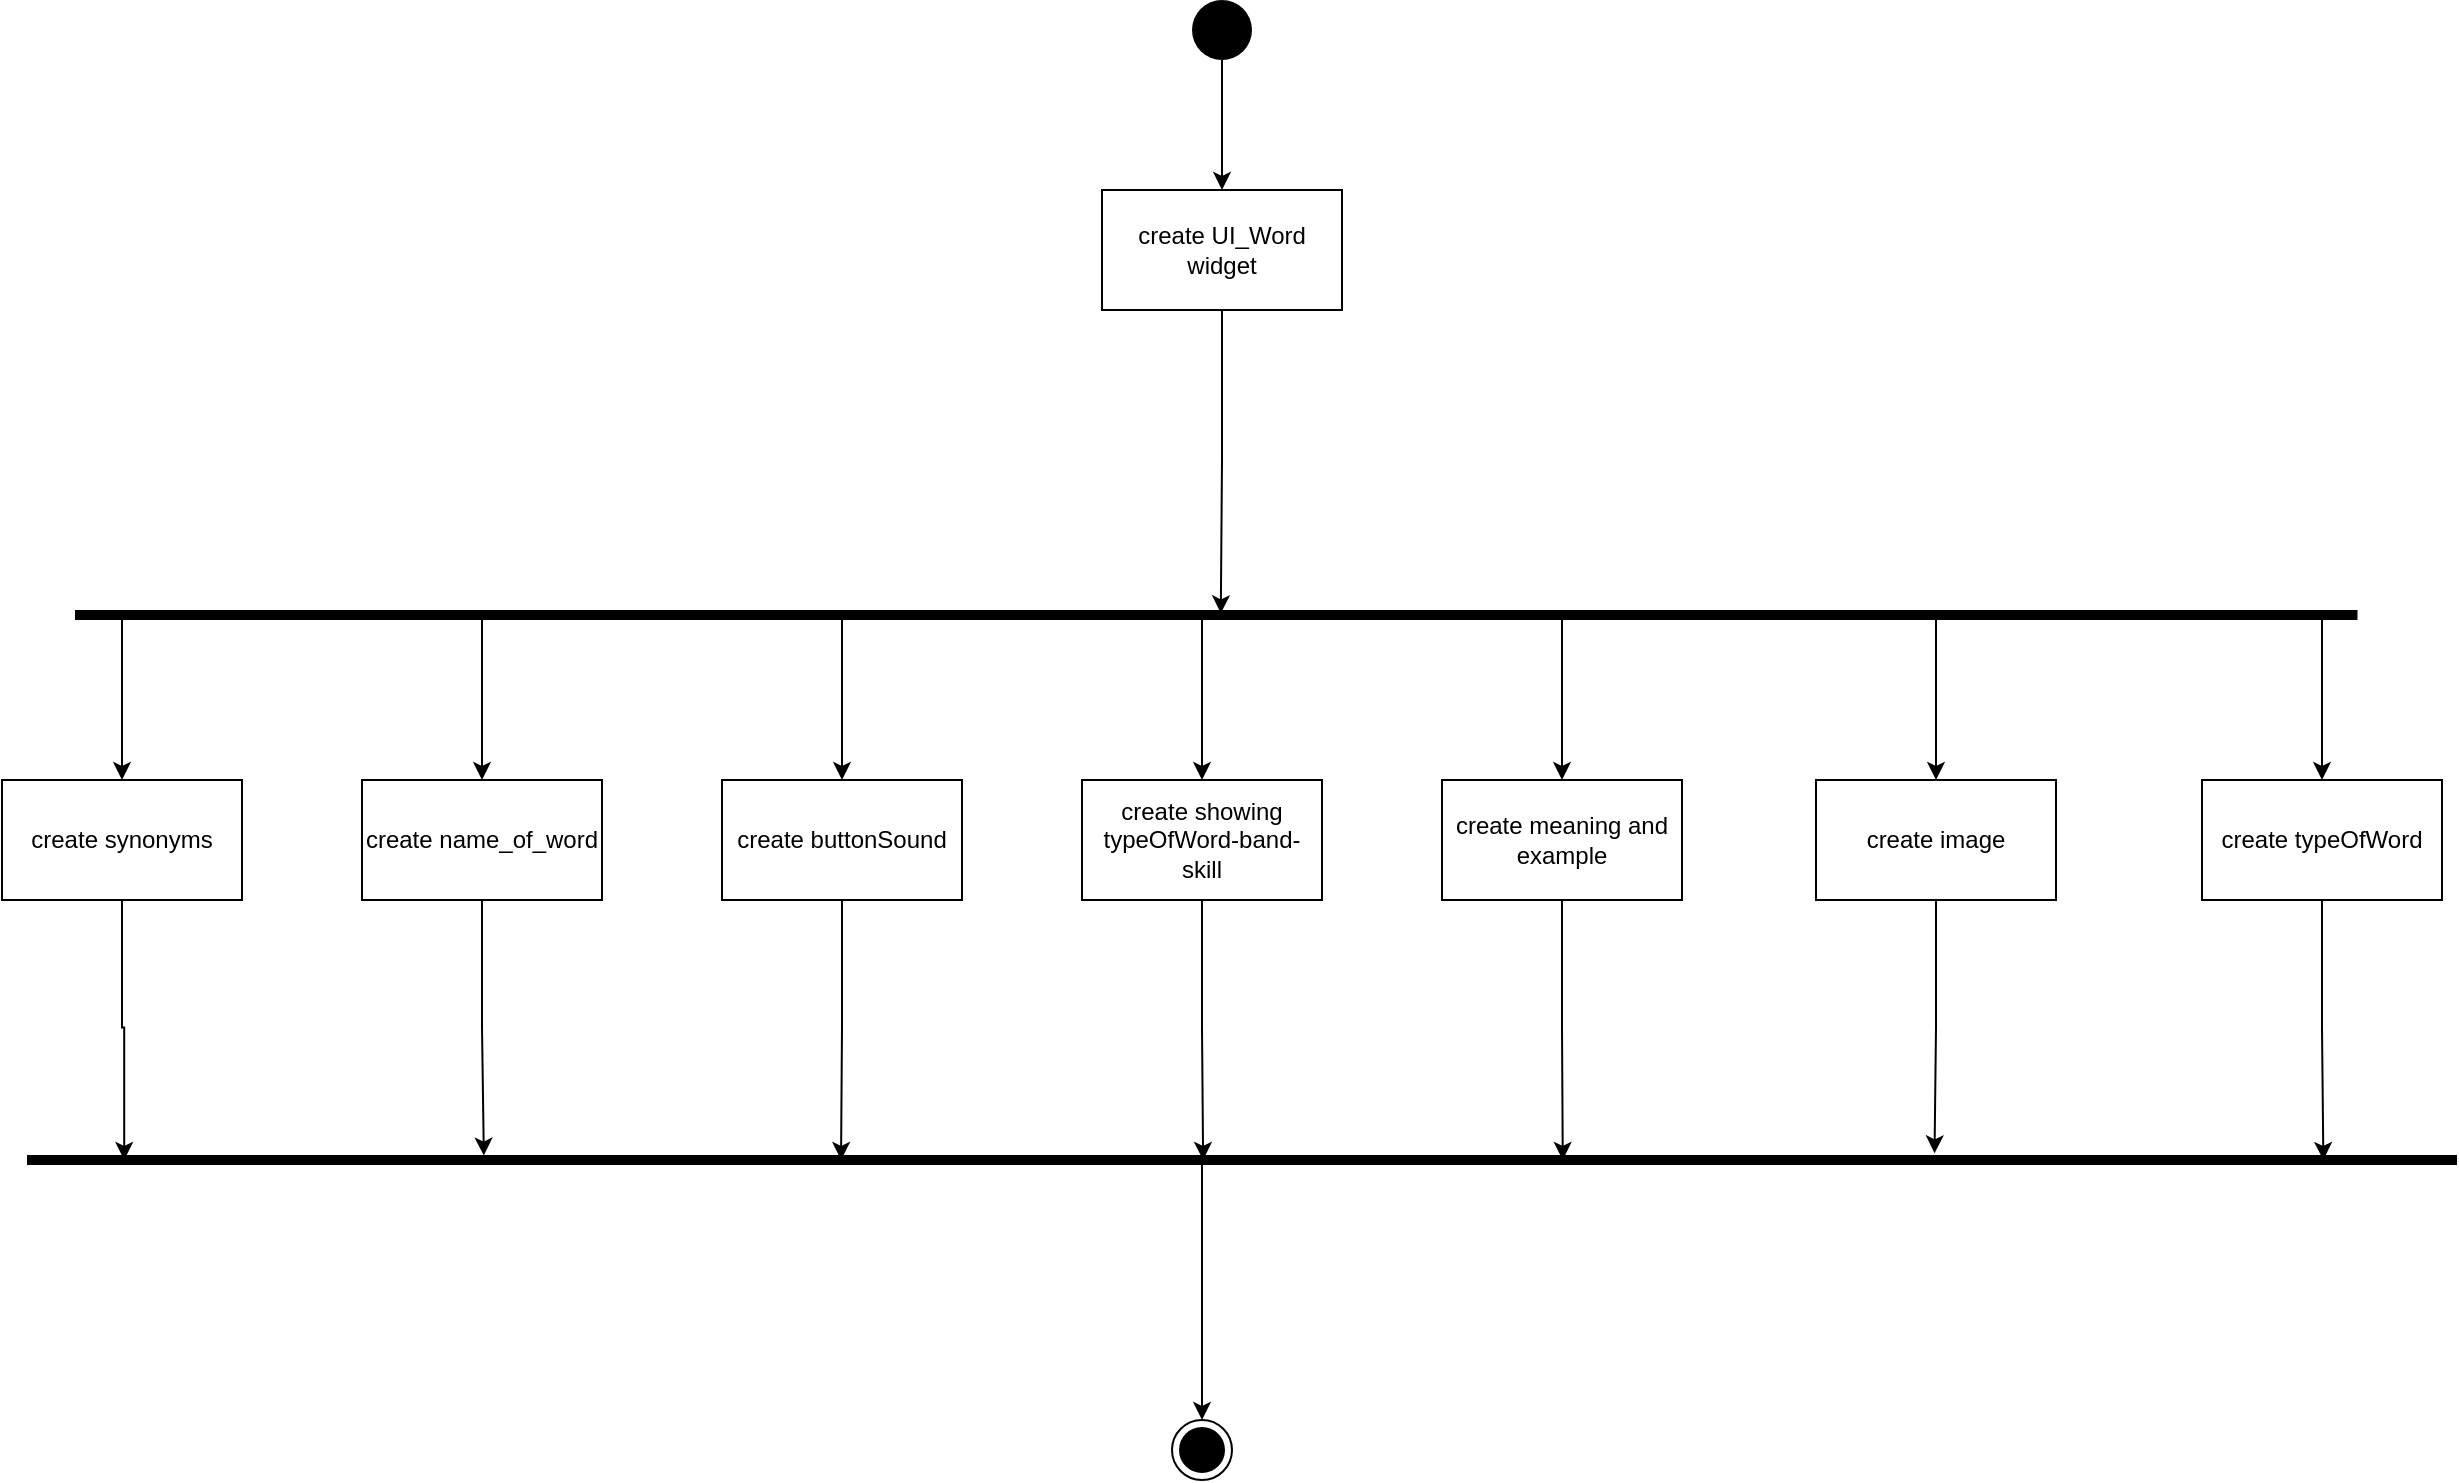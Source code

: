 <mxfile version="20.3.0" type="device" pages="3"><diagram id="C5RBs43oDa-KdzZeNtuy" name="Initial"><mxGraphModel dx="2130" dy="965" grid="1" gridSize="10" guides="1" tooltips="1" connect="1" arrows="1" fold="1" page="1" pageScale="1" pageWidth="827" pageHeight="1169" math="0" shadow="0"><root><mxCell id="WIyWlLk6GJQsqaUBKTNV-0"/><mxCell id="WIyWlLk6GJQsqaUBKTNV-1" parent="WIyWlLk6GJQsqaUBKTNV-0"/><mxCell id="LSMmDv7Vvn6Wp6NODO8H-2" value="" style="edgeStyle=orthogonalEdgeStyle;rounded=0;orthogonalLoop=1;jettySize=auto;html=1;" edge="1" parent="WIyWlLk6GJQsqaUBKTNV-1" source="LSMmDv7Vvn6Wp6NODO8H-0" target="LSMmDv7Vvn6Wp6NODO8H-1"><mxGeometry relative="1" as="geometry"/></mxCell><mxCell id="LSMmDv7Vvn6Wp6NODO8H-0" value="" style="ellipse;fillColor=#000000;strokeColor=none;" vertex="1" parent="WIyWlLk6GJQsqaUBKTNV-1"><mxGeometry x="399" y="10" width="30" height="30" as="geometry"/></mxCell><mxCell id="LSMmDv7Vvn6Wp6NODO8H-19" style="edgeStyle=orthogonalEdgeStyle;rounded=0;orthogonalLoop=1;jettySize=auto;html=1;entryX=0.334;entryY=0.498;entryDx=0;entryDy=0;entryPerimeter=0;" edge="1" parent="WIyWlLk6GJQsqaUBKTNV-1" source="LSMmDv7Vvn6Wp6NODO8H-1" target="LSMmDv7Vvn6Wp6NODO8H-3"><mxGeometry relative="1" as="geometry"/></mxCell><mxCell id="LSMmDv7Vvn6Wp6NODO8H-1" value="create UI_Word widget" style="whiteSpace=wrap;html=1;fillColor=default;strokeColor=default;" vertex="1" parent="WIyWlLk6GJQsqaUBKTNV-1"><mxGeometry x="354" y="105" width="120" height="60" as="geometry"/></mxCell><mxCell id="LSMmDv7Vvn6Wp6NODO8H-6" value="" style="edgeStyle=orthogonalEdgeStyle;rounded=0;orthogonalLoop=1;jettySize=auto;html=1;" edge="1" parent="WIyWlLk6GJQsqaUBKTNV-1" source="LSMmDv7Vvn6Wp6NODO8H-3" target="LSMmDv7Vvn6Wp6NODO8H-5"><mxGeometry relative="1" as="geometry"><Array as="points"><mxPoint x="44" y="330"/><mxPoint x="44" y="330"/></Array></mxGeometry></mxCell><mxCell id="LSMmDv7Vvn6Wp6NODO8H-8" style="edgeStyle=orthogonalEdgeStyle;rounded=0;orthogonalLoop=1;jettySize=auto;html=1;entryX=0.5;entryY=0;entryDx=0;entryDy=0;" edge="1" parent="WIyWlLk6GJQsqaUBKTNV-1" source="LSMmDv7Vvn6Wp6NODO8H-3" target="LSMmDv7Vvn6Wp6NODO8H-7"><mxGeometry relative="1" as="geometry"><Array as="points"><mxPoint x="224" y="360"/><mxPoint x="224" y="360"/></Array></mxGeometry></mxCell><mxCell id="LSMmDv7Vvn6Wp6NODO8H-10" style="edgeStyle=orthogonalEdgeStyle;rounded=0;orthogonalLoop=1;jettySize=auto;html=1;entryX=0.5;entryY=0;entryDx=0;entryDy=0;" edge="1" parent="WIyWlLk6GJQsqaUBKTNV-1" source="LSMmDv7Vvn6Wp6NODO8H-3" target="LSMmDv7Vvn6Wp6NODO8H-9"><mxGeometry relative="1" as="geometry"><Array as="points"><mxPoint x="404" y="340"/><mxPoint x="404" y="340"/></Array></mxGeometry></mxCell><mxCell id="LSMmDv7Vvn6Wp6NODO8H-12" style="edgeStyle=orthogonalEdgeStyle;rounded=0;orthogonalLoop=1;jettySize=auto;html=1;entryX=0.5;entryY=0;entryDx=0;entryDy=0;" edge="1" parent="WIyWlLk6GJQsqaUBKTNV-1" source="LSMmDv7Vvn6Wp6NODO8H-3" target="LSMmDv7Vvn6Wp6NODO8H-11"><mxGeometry relative="1" as="geometry"><Array as="points"><mxPoint x="584" y="370"/><mxPoint x="584" y="370"/></Array></mxGeometry></mxCell><mxCell id="LSMmDv7Vvn6Wp6NODO8H-14" style="edgeStyle=orthogonalEdgeStyle;rounded=0;orthogonalLoop=1;jettySize=auto;html=1;entryX=0.5;entryY=0;entryDx=0;entryDy=0;" edge="1" parent="WIyWlLk6GJQsqaUBKTNV-1" source="LSMmDv7Vvn6Wp6NODO8H-3" target="LSMmDv7Vvn6Wp6NODO8H-13"><mxGeometry relative="1" as="geometry"><Array as="points"><mxPoint x="771" y="360"/><mxPoint x="771" y="360"/></Array></mxGeometry></mxCell><mxCell id="LSMmDv7Vvn6Wp6NODO8H-16" style="edgeStyle=orthogonalEdgeStyle;rounded=0;orthogonalLoop=1;jettySize=auto;html=1;entryX=0.5;entryY=0;entryDx=0;entryDy=0;" edge="1" parent="WIyWlLk6GJQsqaUBKTNV-1" source="LSMmDv7Vvn6Wp6NODO8H-3" target="LSMmDv7Vvn6Wp6NODO8H-15"><mxGeometry relative="1" as="geometry"><Array as="points"><mxPoint x="-136" y="360"/><mxPoint x="-136" y="360"/></Array></mxGeometry></mxCell><mxCell id="LSMmDv7Vvn6Wp6NODO8H-18" style="edgeStyle=orthogonalEdgeStyle;rounded=0;orthogonalLoop=1;jettySize=auto;html=1;entryX=0.5;entryY=0;entryDx=0;entryDy=0;" edge="1" parent="WIyWlLk6GJQsqaUBKTNV-1" source="LSMmDv7Vvn6Wp6NODO8H-3" target="LSMmDv7Vvn6Wp6NODO8H-17"><mxGeometry relative="1" as="geometry"><Array as="points"><mxPoint x="964" y="370"/><mxPoint x="964" y="370"/></Array></mxGeometry></mxCell><mxCell id="LSMmDv7Vvn6Wp6NODO8H-3" value="" style="html=1;points=[];perimeter=orthogonalPerimeter;fillColor=#000000;strokeColor=none;rotation=90;" vertex="1" parent="WIyWlLk6GJQsqaUBKTNV-1"><mxGeometry x="408.62" y="-253.13" width="5" height="1141.25" as="geometry"/></mxCell><mxCell id="LSMmDv7Vvn6Wp6NODO8H-28" style="edgeStyle=orthogonalEdgeStyle;rounded=0;orthogonalLoop=1;jettySize=auto;html=1;entryX=0.056;entryY=0.812;entryDx=0;entryDy=0;entryPerimeter=0;" edge="1" parent="WIyWlLk6GJQsqaUBKTNV-1" source="LSMmDv7Vvn6Wp6NODO8H-5" target="LSMmDv7Vvn6Wp6NODO8H-21"><mxGeometry relative="1" as="geometry"/></mxCell><mxCell id="LSMmDv7Vvn6Wp6NODO8H-5" value="create name_of_word" style="whiteSpace=wrap;html=1;fillColor=default;strokeColor=default;" vertex="1" parent="WIyWlLk6GJQsqaUBKTNV-1"><mxGeometry x="-16" y="400" width="120" height="60" as="geometry"/></mxCell><mxCell id="LSMmDv7Vvn6Wp6NODO8H-27" style="edgeStyle=orthogonalEdgeStyle;rounded=0;orthogonalLoop=1;jettySize=auto;html=1;entryX=0.5;entryY=0.665;entryDx=0;entryDy=0;entryPerimeter=0;" edge="1" parent="WIyWlLk6GJQsqaUBKTNV-1" source="LSMmDv7Vvn6Wp6NODO8H-7" target="LSMmDv7Vvn6Wp6NODO8H-21"><mxGeometry relative="1" as="geometry"/></mxCell><mxCell id="LSMmDv7Vvn6Wp6NODO8H-7" value="create buttonSound" style="whiteSpace=wrap;html=1;fillColor=default;strokeColor=default;" vertex="1" parent="WIyWlLk6GJQsqaUBKTNV-1"><mxGeometry x="164" y="400" width="120" height="60" as="geometry"/></mxCell><mxCell id="LSMmDv7Vvn6Wp6NODO8H-26" style="edgeStyle=orthogonalEdgeStyle;rounded=0;orthogonalLoop=1;jettySize=auto;html=1;entryX=0.5;entryY=0.516;entryDx=0;entryDy=0;entryPerimeter=0;" edge="1" parent="WIyWlLk6GJQsqaUBKTNV-1" source="LSMmDv7Vvn6Wp6NODO8H-9" target="LSMmDv7Vvn6Wp6NODO8H-21"><mxGeometry relative="1" as="geometry"/></mxCell><mxCell id="LSMmDv7Vvn6Wp6NODO8H-9" value="create showing typeOfWord-band-skill" style="whiteSpace=wrap;html=1;fillColor=default;strokeColor=default;" vertex="1" parent="WIyWlLk6GJQsqaUBKTNV-1"><mxGeometry x="344" y="400" width="120" height="60" as="geometry"/></mxCell><mxCell id="LSMmDv7Vvn6Wp6NODO8H-25" style="edgeStyle=orthogonalEdgeStyle;rounded=0;orthogonalLoop=1;jettySize=auto;html=1;entryX=0.5;entryY=0.368;entryDx=0;entryDy=0;entryPerimeter=0;" edge="1" parent="WIyWlLk6GJQsqaUBKTNV-1" source="LSMmDv7Vvn6Wp6NODO8H-11" target="LSMmDv7Vvn6Wp6NODO8H-21"><mxGeometry relative="1" as="geometry"/></mxCell><mxCell id="LSMmDv7Vvn6Wp6NODO8H-11" value="create meaning and example" style="whiteSpace=wrap;html=1;fillColor=default;strokeColor=default;" vertex="1" parent="WIyWlLk6GJQsqaUBKTNV-1"><mxGeometry x="524" y="400" width="120" height="60" as="geometry"/></mxCell><mxCell id="LSMmDv7Vvn6Wp6NODO8H-23" style="edgeStyle=orthogonalEdgeStyle;rounded=0;orthogonalLoop=1;jettySize=auto;html=1;entryX=-0.167;entryY=0.215;entryDx=0;entryDy=0;entryPerimeter=0;" edge="1" parent="WIyWlLk6GJQsqaUBKTNV-1" source="LSMmDv7Vvn6Wp6NODO8H-13" target="LSMmDv7Vvn6Wp6NODO8H-21"><mxGeometry relative="1" as="geometry"/></mxCell><mxCell id="LSMmDv7Vvn6Wp6NODO8H-13" value="create image" style="whiteSpace=wrap;html=1;fillColor=default;strokeColor=default;" vertex="1" parent="WIyWlLk6GJQsqaUBKTNV-1"><mxGeometry x="711" y="400" width="120" height="60" as="geometry"/></mxCell><mxCell id="LSMmDv7Vvn6Wp6NODO8H-29" style="edgeStyle=orthogonalEdgeStyle;rounded=0;orthogonalLoop=1;jettySize=auto;html=1;entryX=0.5;entryY=0.96;entryDx=0;entryDy=0;entryPerimeter=0;" edge="1" parent="WIyWlLk6GJQsqaUBKTNV-1" source="LSMmDv7Vvn6Wp6NODO8H-15" target="LSMmDv7Vvn6Wp6NODO8H-21"><mxGeometry relative="1" as="geometry"/></mxCell><mxCell id="LSMmDv7Vvn6Wp6NODO8H-15" value="create synonyms" style="whiteSpace=wrap;html=1;fillColor=default;strokeColor=default;" vertex="1" parent="WIyWlLk6GJQsqaUBKTNV-1"><mxGeometry x="-196" y="400" width="120" height="60" as="geometry"/></mxCell><mxCell id="LSMmDv7Vvn6Wp6NODO8H-22" style="edgeStyle=orthogonalEdgeStyle;rounded=0;orthogonalLoop=1;jettySize=auto;html=1;entryX=0.5;entryY=0.055;entryDx=0;entryDy=0;entryPerimeter=0;" edge="1" parent="WIyWlLk6GJQsqaUBKTNV-1" source="LSMmDv7Vvn6Wp6NODO8H-17" target="LSMmDv7Vvn6Wp6NODO8H-21"><mxGeometry relative="1" as="geometry"/></mxCell><mxCell id="LSMmDv7Vvn6Wp6NODO8H-17" value="create typeOfWord" style="whiteSpace=wrap;html=1;fillColor=default;strokeColor=default;" vertex="1" parent="WIyWlLk6GJQsqaUBKTNV-1"><mxGeometry x="904" y="400" width="120" height="60" as="geometry"/></mxCell><mxCell id="LSMmDv7Vvn6Wp6NODO8H-31" style="edgeStyle=orthogonalEdgeStyle;rounded=0;orthogonalLoop=1;jettySize=auto;html=1;entryX=0.5;entryY=0;entryDx=0;entryDy=0;" edge="1" parent="WIyWlLk6GJQsqaUBKTNV-1" source="LSMmDv7Vvn6Wp6NODO8H-21" target="LSMmDv7Vvn6Wp6NODO8H-30"><mxGeometry relative="1" as="geometry"><Array as="points"><mxPoint x="404" y="630"/><mxPoint x="404" y="630"/></Array></mxGeometry></mxCell><mxCell id="LSMmDv7Vvn6Wp6NODO8H-21" value="" style="html=1;points=[];perimeter=orthogonalPerimeter;fillColor=#000000;strokeColor=none;rotation=90;" vertex="1" parent="WIyWlLk6GJQsqaUBKTNV-1"><mxGeometry x="421.5" y="-17.5" width="5" height="1215" as="geometry"/></mxCell><mxCell id="LSMmDv7Vvn6Wp6NODO8H-30" value="" style="ellipse;html=1;shape=endState;fillColor=strokeColor;strokeColor=default;" vertex="1" parent="WIyWlLk6GJQsqaUBKTNV-1"><mxGeometry x="389" y="720" width="30" height="30" as="geometry"/></mxCell></root></mxGraphModel></diagram><diagram id="PNiapowZOTXYXgRpSOCv" name="Activity"><mxGraphModel dx="782" dy="579" grid="1" gridSize="10" guides="1" tooltips="1" connect="1" arrows="1" fold="1" page="1" pageScale="1" pageWidth="3300" pageHeight="4681" math="0" shadow="0"><root><mxCell id="0"/><mxCell id="1" parent="0"/><mxCell id="jtDlWQQiDchrwbodDEYg-4" value="" style="edgeStyle=orthogonalEdgeStyle;rounded=0;orthogonalLoop=1;jettySize=auto;html=1;" edge="1" parent="1" source="jtDlWQQiDchrwbodDEYg-2" target="jtDlWQQiDchrwbodDEYg-3"><mxGeometry relative="1" as="geometry"/></mxCell><mxCell id="jtDlWQQiDchrwbodDEYg-2" value="The screen display UI_Word" style="whiteSpace=wrap;html=1;strokeColor=default;fillColor=default;" vertex="1" parent="1"><mxGeometry x="1200" y="40" width="120" height="60" as="geometry"/></mxCell><mxCell id="jtDlWQQiDchrwbodDEYg-6" value="" style="edgeStyle=orthogonalEdgeStyle;rounded=0;orthogonalLoop=1;jettySize=auto;html=1;" edge="1" parent="1" source="jtDlWQQiDchrwbodDEYg-3" target="jtDlWQQiDchrwbodDEYg-5"><mxGeometry relative="1" as="geometry"/></mxCell><mxCell id="jtDlWQQiDchrwbodDEYg-10" value="" style="edgeStyle=orthogonalEdgeStyle;rounded=0;orthogonalLoop=1;jettySize=auto;html=1;" edge="1" parent="1" source="jtDlWQQiDchrwbodDEYg-3" target="jtDlWQQiDchrwbodDEYg-9"><mxGeometry relative="1" as="geometry"/></mxCell><mxCell id="jtDlWQQiDchrwbodDEYg-3" value="click event?" style="rhombus;whiteSpace=wrap;html=1;" vertex="1" parent="1"><mxGeometry x="1220" y="170" width="80" height="80" as="geometry"/></mxCell><mxCell id="jtDlWQQiDchrwbodDEYg-5" value="play soundFile" style="whiteSpace=wrap;html=1;" vertex="1" parent="1"><mxGeometry x="960" y="180" width="120" height="60" as="geometry"/></mxCell><mxCell id="jtDlWQQiDchrwbodDEYg-13" style="edgeStyle=orthogonalEdgeStyle;rounded=0;orthogonalLoop=1;jettySize=auto;html=1;entryX=1;entryY=0.5;entryDx=0;entryDy=0;" edge="1" parent="1" source="jtDlWQQiDchrwbodDEYg-9" target="jtDlWQQiDchrwbodDEYg-2"><mxGeometry relative="1" as="geometry"><Array as="points"><mxPoint x="1400" y="370"/><mxPoint x="1400" y="70"/></Array></mxGeometry></mxCell><mxCell id="jtDlWQQiDchrwbodDEYg-9" value="search word from DB" style="ellipse;whiteSpace=wrap;html=1;" vertex="1" parent="1"><mxGeometry x="1200" y="340" width="120" height="60" as="geometry"/></mxCell><mxCell id="jtDlWQQiDchrwbodDEYg-14" value="soundButton" style="text;html=1;align=center;verticalAlign=middle;resizable=0;points=[];autosize=1;strokeColor=none;fillColor=none;" vertex="1" parent="1"><mxGeometry x="1110" y="190" width="90" height="30" as="geometry"/></mxCell><mxCell id="jtDlWQQiDchrwbodDEYg-15" value="synonyms/typeOfWords" style="text;html=1;align=center;verticalAlign=middle;resizable=0;points=[];autosize=1;strokeColor=none;fillColor=none;" vertex="1" parent="1"><mxGeometry x="1110" y="270" width="150" height="30" as="geometry"/></mxCell></root></mxGraphModel></diagram><diagram id="iTRU5TeSDGSgeOYzQyP1" name="sequence"><mxGraphModel dx="1117" dy="827" grid="1" gridSize="10" guides="1" tooltips="1" connect="1" arrows="1" fold="1" page="1" pageScale="1" pageWidth="3300" pageHeight="4681" math="0" shadow="0"><root><mxCell id="0"/><mxCell id="1" parent="0"/><mxCell id="xm9TmHt0geKIFdwiK-hN-1" value="synonym / typeWords" style="shape=umlFrame;whiteSpace=wrap;html=1;strokeColor=default;fillColor=default;width=130;height=20;" vertex="1" parent="1"><mxGeometry x="240" y="440" width="1080" height="560" as="geometry"/></mxCell><mxCell id="DZIxJ6b6Mb154BzzDt6z-7" value="soundButton" style="shape=umlFrame;whiteSpace=wrap;html=1;strokeColor=default;fillColor=default;width=80;height=20;" vertex="1" parent="1"><mxGeometry x="240" y="160" width="1080" height="240" as="geometry"/></mxCell><mxCell id="DZIxJ6b6Mb154BzzDt6z-1" value="" style="shape=umlLifeline;participant=umlActor;perimeter=lifelinePerimeter;whiteSpace=wrap;html=1;container=1;collapsible=0;recursiveResize=0;verticalAlign=top;spacingTop=36;outlineConnect=0;strokeColor=default;fillColor=default;" vertex="1" parent="1"><mxGeometry x="470" y="80" width="20" height="950" as="geometry"/></mxCell><mxCell id="DZIxJ6b6Mb154BzzDt6z-9" value="" style="html=1;points=[];perimeter=orthogonalPerimeter;strokeColor=default;fillColor=default;" vertex="1" parent="DZIxJ6b6Mb154BzzDt6z-1"><mxGeometry x="5" y="160" width="10" height="40" as="geometry"/></mxCell><mxCell id="xm9TmHt0geKIFdwiK-hN-3" value="" style="html=1;points=[];perimeter=orthogonalPerimeter;strokeColor=default;fillColor=default;" vertex="1" parent="DZIxJ6b6Mb154BzzDt6z-1"><mxGeometry x="5" y="440" width="10" height="440" as="geometry"/></mxCell><mxCell id="DZIxJ6b6Mb154BzzDt6z-2" value=":UI_Word" style="shape=umlLifeline;perimeter=lifelinePerimeter;whiteSpace=wrap;html=1;container=1;collapsible=0;recursiveResize=0;outlineConnect=0;strokeColor=default;fillColor=default;" vertex="1" parent="1"><mxGeometry x="590" y="80" width="100" height="950" as="geometry"/></mxCell><mxCell id="DZIxJ6b6Mb154BzzDt6z-10" value="" style="html=1;points=[];perimeter=orthogonalPerimeter;strokeColor=default;fillColor=default;" vertex="1" parent="DZIxJ6b6Mb154BzzDt6z-2"><mxGeometry x="45" y="160" width="10" height="40" as="geometry"/></mxCell><mxCell id="xm9TmHt0geKIFdwiK-hN-4" value="" style="html=1;points=[];perimeter=orthogonalPerimeter;strokeColor=default;fillColor=default;" vertex="1" parent="DZIxJ6b6Mb154BzzDt6z-2"><mxGeometry x="45" y="440" width="10" height="440" as="geometry"/></mxCell><mxCell id="xm9TmHt0geKIFdwiK-hN-14" value="" style="html=1;points=[];perimeter=orthogonalPerimeter;strokeColor=default;fillColor=default;" vertex="1" parent="DZIxJ6b6Mb154BzzDt6z-2"><mxGeometry x="51" y="740" width="10" height="40" as="geometry"/></mxCell><mxCell id="xm9TmHt0geKIFdwiK-hN-15" value="setData(wordObject)" style="edgeStyle=orthogonalEdgeStyle;html=1;align=left;spacingLeft=2;endArrow=block;rounded=0;entryX=1;entryY=0;" edge="1" target="xm9TmHt0geKIFdwiK-hN-14" parent="DZIxJ6b6Mb154BzzDt6z-2"><mxGeometry relative="1" as="geometry"><mxPoint x="56" y="720" as="sourcePoint"/><Array as="points"><mxPoint x="86" y="720"/></Array></mxGeometry></mxCell><mxCell id="DZIxJ6b6Mb154BzzDt6z-3" value=":Core_Word" style="shape=umlLifeline;perimeter=lifelinePerimeter;whiteSpace=wrap;html=1;container=1;collapsible=0;recursiveResize=0;outlineConnect=0;strokeColor=default;fillColor=default;" vertex="1" parent="1"><mxGeometry x="790" y="80" width="100" height="950" as="geometry"/></mxCell><mxCell id="_S5V0GbDPRu_9M_lJs5E-3" value="" style="html=1;points=[];perimeter=orthogonalPerimeter;strokeColor=default;fillColor=default;" vertex="1" parent="DZIxJ6b6Mb154BzzDt6z-3"><mxGeometry x="45" y="240" width="10" height="40" as="geometry"/></mxCell><mxCell id="xm9TmHt0geKIFdwiK-hN-16" value="" style="html=1;points=[];perimeter=orthogonalPerimeter;strokeColor=default;fillColor=default;" vertex="1" parent="DZIxJ6b6Mb154BzzDt6z-3"><mxGeometry x="45" y="840" width="10" height="40" as="geometry"/></mxCell><mxCell id="DZIxJ6b6Mb154BzzDt6z-4" value=":L_Word" style="shape=umlLifeline;perimeter=lifelinePerimeter;whiteSpace=wrap;html=1;container=1;collapsible=0;recursiveResize=0;outlineConnect=0;strokeColor=default;fillColor=default;" vertex="1" parent="1"><mxGeometry x="970" y="80" width="100" height="950" as="geometry"/></mxCell><mxCell id="xm9TmHt0geKIFdwiK-hN-7" value="" style="html=1;points=[];perimeter=orthogonalPerimeter;strokeColor=default;fillColor=default;" vertex="1" parent="DZIxJ6b6Mb154BzzDt6z-4"><mxGeometry x="45" y="480" width="10" height="200" as="geometry"/></mxCell><mxCell id="DZIxJ6b6Mb154BzzDt6z-5" value=":DB_Word" style="shape=umlLifeline;perimeter=lifelinePerimeter;whiteSpace=wrap;html=1;container=1;collapsible=0;recursiveResize=0;outlineConnect=0;strokeColor=default;fillColor=default;" vertex="1" parent="1"><mxGeometry x="1150" y="80" width="100" height="950" as="geometry"/></mxCell><mxCell id="xm9TmHt0geKIFdwiK-hN-9" value="" style="html=1;points=[];perimeter=orthogonalPerimeter;strokeColor=default;fillColor=default;" vertex="1" parent="DZIxJ6b6Mb154BzzDt6z-5"><mxGeometry x="45" y="520" width="10" height="80" as="geometry"/></mxCell><mxCell id="DZIxJ6b6Mb154BzzDt6z-8" value="[click soundButton]" style="text;html=1;align=center;verticalAlign=middle;resizable=0;points=[];autosize=1;strokeColor=none;fillColor=none;" vertex="1" parent="1"><mxGeometry x="240" y="180" width="120" height="30" as="geometry"/></mxCell><mxCell id="DZIxJ6b6Mb154BzzDt6z-11" value="click soundButton" style="html=1;verticalAlign=bottom;endArrow=block;rounded=0;" edge="1" parent="1" source="DZIxJ6b6Mb154BzzDt6z-1" target="DZIxJ6b6Mb154BzzDt6z-2"><mxGeometry width="80" relative="1" as="geometry"><mxPoint x="630" y="240" as="sourcePoint"/><mxPoint x="710" y="240" as="targetPoint"/><Array as="points"><mxPoint x="610" y="240"/></Array></mxGeometry></mxCell><mxCell id="_S5V0GbDPRu_9M_lJs5E-2" value="playSound(soundFile)" style="html=1;verticalAlign=bottom;endArrow=block;rounded=0;" edge="1" parent="1" source="DZIxJ6b6Mb154BzzDt6z-3" target="DZIxJ6b6Mb154BzzDt6z-1"><mxGeometry width="80" relative="1" as="geometry"><mxPoint x="630" y="240" as="sourcePoint"/><mxPoint x="710" y="240" as="targetPoint"/><Array as="points"><mxPoint x="740" y="320"/></Array></mxGeometry></mxCell><mxCell id="xm9TmHt0geKIFdwiK-hN-2" value="[click]" style="text;html=1;align=center;verticalAlign=middle;resizable=0;points=[];autosize=1;strokeColor=none;fillColor=none;" vertex="1" parent="1"><mxGeometry x="240" y="460" width="50" height="30" as="geometry"/></mxCell><mxCell id="xm9TmHt0geKIFdwiK-hN-5" value="click synonym or typeWord" style="html=1;verticalAlign=bottom;endArrow=block;rounded=0;" edge="1" parent="1" source="DZIxJ6b6Mb154BzzDt6z-1" target="DZIxJ6b6Mb154BzzDt6z-2"><mxGeometry width="80" relative="1" as="geometry"><mxPoint x="630" y="440" as="sourcePoint"/><mxPoint x="710" y="440" as="targetPoint"/><Array as="points"><mxPoint x="620" y="520"/></Array></mxGeometry></mxCell><mxCell id="xm9TmHt0geKIFdwiK-hN-8" value="searchWord(text)" style="html=1;verticalAlign=bottom;endArrow=block;rounded=0;" edge="1" parent="1" source="DZIxJ6b6Mb154BzzDt6z-2" target="DZIxJ6b6Mb154BzzDt6z-4"><mxGeometry width="80" relative="1" as="geometry"><mxPoint x="790" y="430" as="sourcePoint"/><mxPoint x="870" y="430" as="targetPoint"/><Array as="points"><mxPoint x="910" y="560"/></Array></mxGeometry></mxCell><mxCell id="xm9TmHt0geKIFdwiK-hN-10" value="searchWord(text)" style="html=1;verticalAlign=bottom;endArrow=block;rounded=0;" edge="1" parent="1" source="DZIxJ6b6Mb154BzzDt6z-4" target="DZIxJ6b6Mb154BzzDt6z-5"><mxGeometry width="80" relative="1" as="geometry"><mxPoint x="890" y="420" as="sourcePoint"/><mxPoint x="970" y="420" as="targetPoint"/><Array as="points"><mxPoint x="1140" y="600"/></Array></mxGeometry></mxCell><mxCell id="xm9TmHt0geKIFdwiK-hN-12" value="wordObject" style="html=1;verticalAlign=bottom;endArrow=open;dashed=1;endSize=8;rounded=0;" edge="1" parent="1" source="DZIxJ6b6Mb154BzzDt6z-5" target="DZIxJ6b6Mb154BzzDt6z-4"><mxGeometry relative="1" as="geometry"><mxPoint x="870" y="590" as="sourcePoint"/><mxPoint x="790" y="590" as="targetPoint"/><Array as="points"><mxPoint x="1130" y="680"/></Array></mxGeometry></mxCell><mxCell id="xm9TmHt0geKIFdwiK-hN-13" value="wordObject" style="html=1;verticalAlign=bottom;endArrow=open;dashed=1;endSize=8;rounded=0;" edge="1" parent="1" source="DZIxJ6b6Mb154BzzDt6z-4" target="DZIxJ6b6Mb154BzzDt6z-2"><mxGeometry relative="1" as="geometry"><mxPoint x="770" y="640" as="sourcePoint"/><mxPoint x="690" y="640" as="targetPoint"/><Array as="points"><mxPoint x="920" y="760"/></Array></mxGeometry></mxCell><mxCell id="xm9TmHt0geKIFdwiK-hN-17" value="grapReRen(UI_Word)" style="html=1;verticalAlign=bottom;endArrow=block;rounded=0;" edge="1" parent="1" source="DZIxJ6b6Mb154BzzDt6z-3" target="DZIxJ6b6Mb154BzzDt6z-1"><mxGeometry width="80" relative="1" as="geometry"><mxPoint x="620" y="780" as="sourcePoint"/><mxPoint x="700" y="780" as="targetPoint"/><Array as="points"><mxPoint x="780" y="920"/></Array></mxGeometry></mxCell></root></mxGraphModel></diagram></mxfile>